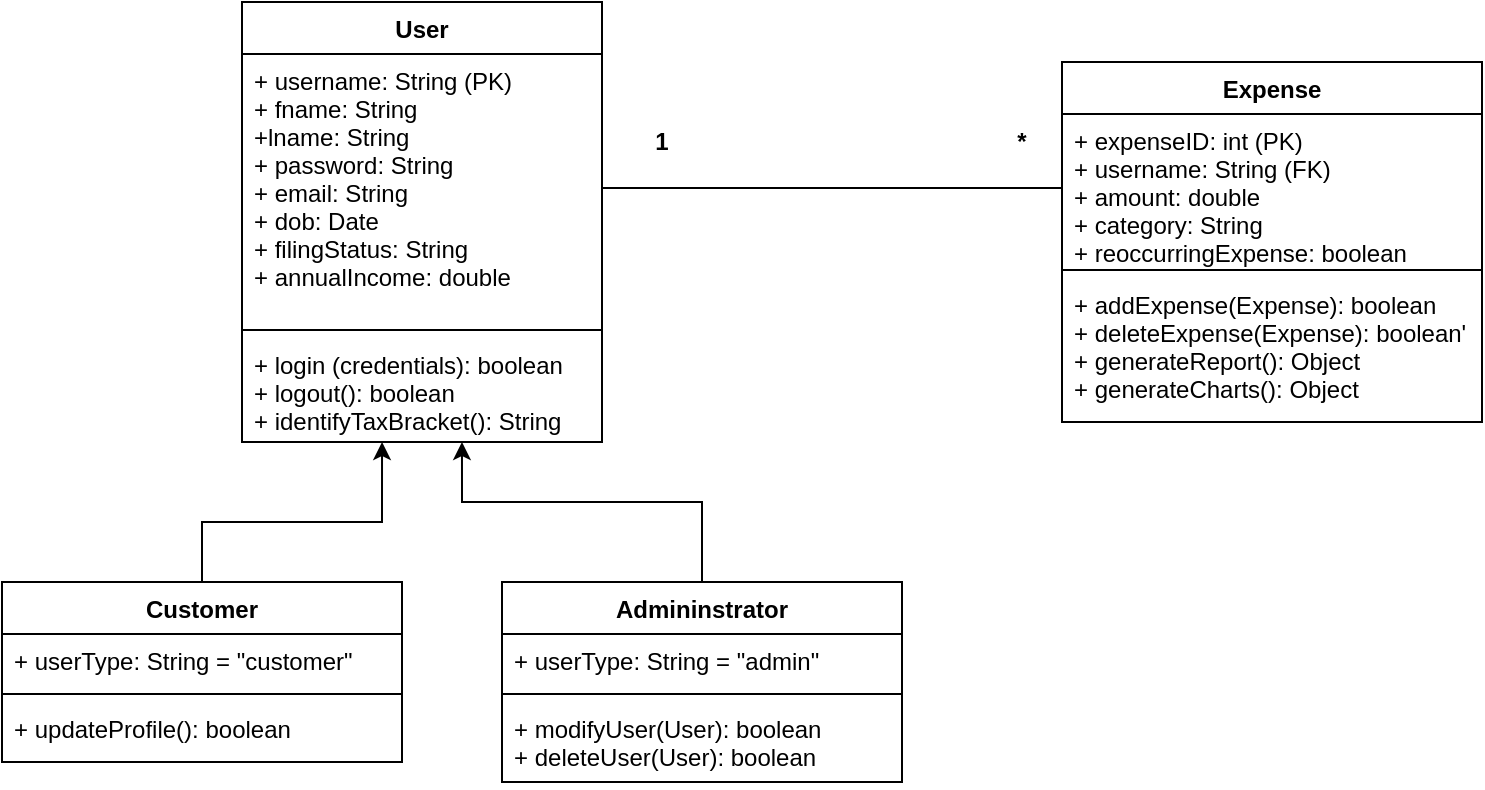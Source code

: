 <mxfile version="14.4.5" type="github">
  <diagram name="Page-1" id="efa7a0a1-bf9b-a30e-e6df-94a7791c09e9">
    <mxGraphModel dx="1422" dy="762" grid="1" gridSize="10" guides="1" tooltips="1" connect="1" arrows="1" fold="1" page="1" pageScale="1" pageWidth="826" pageHeight="1169" background="#ffffff" math="0" shadow="0">
      <root>
        <mxCell id="0" />
        <mxCell id="1" parent="0" />
        <mxCell id="gfM7-F49lEuLRjhy5ONM-114" value="User" style="swimlane;fontStyle=1;align=center;verticalAlign=top;childLayout=stackLayout;horizontal=1;startSize=26;horizontalStack=0;resizeParent=1;resizeParentMax=0;resizeLast=0;collapsible=1;marginBottom=0;" vertex="1" parent="1">
          <mxGeometry x="170" y="70" width="180" height="220" as="geometry" />
        </mxCell>
        <mxCell id="gfM7-F49lEuLRjhy5ONM-115" value="+ username: String (PK)&#xa;+ fname: String&#xa;+lname: String&#xa;+ password: String&#xa;+ email: String &#xa;+ dob: Date&#xa;+ filingStatus: String&#xa;+ annualIncome: double&#xa;" style="text;strokeColor=none;fillColor=none;align=left;verticalAlign=top;spacingLeft=4;spacingRight=4;overflow=hidden;rotatable=0;points=[[0,0.5],[1,0.5]];portConstraint=eastwest;" vertex="1" parent="gfM7-F49lEuLRjhy5ONM-114">
          <mxGeometry y="26" width="180" height="134" as="geometry" />
        </mxCell>
        <mxCell id="gfM7-F49lEuLRjhy5ONM-116" value="" style="line;strokeWidth=1;fillColor=none;align=left;verticalAlign=middle;spacingTop=-1;spacingLeft=3;spacingRight=3;rotatable=0;labelPosition=right;points=[];portConstraint=eastwest;" vertex="1" parent="gfM7-F49lEuLRjhy5ONM-114">
          <mxGeometry y="160" width="180" height="8" as="geometry" />
        </mxCell>
        <mxCell id="gfM7-F49lEuLRjhy5ONM-117" value="+ login (credentials): boolean&#xa;+ logout(): boolean&#xa;+ identifyTaxBracket(): String" style="text;strokeColor=none;fillColor=none;align=left;verticalAlign=top;spacingLeft=4;spacingRight=4;overflow=hidden;rotatable=0;points=[[0,0.5],[1,0.5]];portConstraint=eastwest;" vertex="1" parent="gfM7-F49lEuLRjhy5ONM-114">
          <mxGeometry y="168" width="180" height="52" as="geometry" />
        </mxCell>
        <mxCell id="gfM7-F49lEuLRjhy5ONM-143" style="edgeStyle=orthogonalEdgeStyle;rounded=0;orthogonalLoop=1;jettySize=auto;html=1;entryX=0.611;entryY=1;entryDx=0;entryDy=0;entryPerimeter=0;" edge="1" parent="1" source="gfM7-F49lEuLRjhy5ONM-139" target="gfM7-F49lEuLRjhy5ONM-117">
          <mxGeometry relative="1" as="geometry">
            <mxPoint x="280" y="300" as="targetPoint" />
            <Array as="points">
              <mxPoint x="400" y="320" />
              <mxPoint x="280" y="320" />
            </Array>
          </mxGeometry>
        </mxCell>
        <mxCell id="gfM7-F49lEuLRjhy5ONM-139" value="Admininstrator" style="swimlane;fontStyle=1;align=center;verticalAlign=top;childLayout=stackLayout;horizontal=1;startSize=26;horizontalStack=0;resizeParent=1;resizeParentMax=0;resizeLast=0;collapsible=1;marginBottom=0;" vertex="1" parent="1">
          <mxGeometry x="300" y="360" width="200" height="100" as="geometry" />
        </mxCell>
        <mxCell id="gfM7-F49lEuLRjhy5ONM-140" value="+ userType: String = &quot;admin&quot;" style="text;strokeColor=none;fillColor=none;align=left;verticalAlign=top;spacingLeft=4;spacingRight=4;overflow=hidden;rotatable=0;points=[[0,0.5],[1,0.5]];portConstraint=eastwest;" vertex="1" parent="gfM7-F49lEuLRjhy5ONM-139">
          <mxGeometry y="26" width="200" height="26" as="geometry" />
        </mxCell>
        <mxCell id="gfM7-F49lEuLRjhy5ONM-141" value="" style="line;strokeWidth=1;fillColor=none;align=left;verticalAlign=middle;spacingTop=-1;spacingLeft=3;spacingRight=3;rotatable=0;labelPosition=right;points=[];portConstraint=eastwest;" vertex="1" parent="gfM7-F49lEuLRjhy5ONM-139">
          <mxGeometry y="52" width="200" height="8" as="geometry" />
        </mxCell>
        <mxCell id="gfM7-F49lEuLRjhy5ONM-142" value="+ modifyUser(User): boolean&#xa;+ deleteUser(User): boolean" style="text;strokeColor=none;fillColor=none;align=left;verticalAlign=top;spacingLeft=4;spacingRight=4;overflow=hidden;rotatable=0;points=[[0,0.5],[1,0.5]];portConstraint=eastwest;" vertex="1" parent="gfM7-F49lEuLRjhy5ONM-139">
          <mxGeometry y="60" width="200" height="40" as="geometry" />
        </mxCell>
        <mxCell id="gfM7-F49lEuLRjhy5ONM-144" value="Expense&#xa;" style="swimlane;fontStyle=1;align=center;verticalAlign=top;childLayout=stackLayout;horizontal=1;startSize=26;horizontalStack=0;resizeParent=1;resizeParentMax=0;resizeLast=0;collapsible=1;marginBottom=0;" vertex="1" parent="1">
          <mxGeometry x="580" y="100" width="210" height="180" as="geometry" />
        </mxCell>
        <mxCell id="gfM7-F49lEuLRjhy5ONM-145" value="+ expenseID: int (PK)&#xa;+ username: String (FK)&#xa;+ amount: double&#xa;+ category: String&#xa;+ reoccurringExpense: boolean&#xa;" style="text;strokeColor=none;fillColor=none;align=left;verticalAlign=top;spacingLeft=4;spacingRight=4;overflow=hidden;rotatable=0;points=[[0,0.5],[1,0.5]];portConstraint=eastwest;" vertex="1" parent="gfM7-F49lEuLRjhy5ONM-144">
          <mxGeometry y="26" width="210" height="74" as="geometry" />
        </mxCell>
        <mxCell id="gfM7-F49lEuLRjhy5ONM-146" value="" style="line;strokeWidth=1;fillColor=none;align=left;verticalAlign=middle;spacingTop=-1;spacingLeft=3;spacingRight=3;rotatable=0;labelPosition=right;points=[];portConstraint=eastwest;" vertex="1" parent="gfM7-F49lEuLRjhy5ONM-144">
          <mxGeometry y="100" width="210" height="8" as="geometry" />
        </mxCell>
        <mxCell id="gfM7-F49lEuLRjhy5ONM-147" value="+ addExpense(Expense): boolean&#xa;+ deleteExpense(Expense): boolean&#39;&#xa;+ generateReport(): Object&#xa;+ generateCharts(): Object" style="text;strokeColor=none;fillColor=none;align=left;verticalAlign=top;spacingLeft=4;spacingRight=4;overflow=hidden;rotatable=0;points=[[0,0.5],[1,0.5]];portConstraint=eastwest;" vertex="1" parent="gfM7-F49lEuLRjhy5ONM-144">
          <mxGeometry y="108" width="210" height="72" as="geometry" />
        </mxCell>
        <mxCell id="gfM7-F49lEuLRjhy5ONM-152" style="edgeStyle=orthogonalEdgeStyle;rounded=0;orthogonalLoop=1;jettySize=auto;html=1;entryX=0.389;entryY=1;entryDx=0;entryDy=0;entryPerimeter=0;" edge="1" parent="1" source="gfM7-F49lEuLRjhy5ONM-148" target="gfM7-F49lEuLRjhy5ONM-117">
          <mxGeometry relative="1" as="geometry">
            <mxPoint x="240" y="300" as="targetPoint" />
            <Array as="points">
              <mxPoint x="150" y="330" />
              <mxPoint x="240" y="330" />
            </Array>
          </mxGeometry>
        </mxCell>
        <mxCell id="gfM7-F49lEuLRjhy5ONM-148" value="Customer" style="swimlane;fontStyle=1;align=center;verticalAlign=top;childLayout=stackLayout;horizontal=1;startSize=26;horizontalStack=0;resizeParent=1;resizeParentMax=0;resizeLast=0;collapsible=1;marginBottom=0;" vertex="1" parent="1">
          <mxGeometry x="50" y="360" width="200" height="90" as="geometry" />
        </mxCell>
        <mxCell id="gfM7-F49lEuLRjhy5ONM-149" value="+ userType: String = &quot;customer&quot;" style="text;strokeColor=none;fillColor=none;align=left;verticalAlign=top;spacingLeft=4;spacingRight=4;overflow=hidden;rotatable=0;points=[[0,0.5],[1,0.5]];portConstraint=eastwest;" vertex="1" parent="gfM7-F49lEuLRjhy5ONM-148">
          <mxGeometry y="26" width="200" height="26" as="geometry" />
        </mxCell>
        <mxCell id="gfM7-F49lEuLRjhy5ONM-150" value="" style="line;strokeWidth=1;fillColor=none;align=left;verticalAlign=middle;spacingTop=-1;spacingLeft=3;spacingRight=3;rotatable=0;labelPosition=right;points=[];portConstraint=eastwest;" vertex="1" parent="gfM7-F49lEuLRjhy5ONM-148">
          <mxGeometry y="52" width="200" height="8" as="geometry" />
        </mxCell>
        <mxCell id="gfM7-F49lEuLRjhy5ONM-151" value="+ updateProfile(): boolean" style="text;strokeColor=none;fillColor=none;align=left;verticalAlign=top;spacingLeft=4;spacingRight=4;overflow=hidden;rotatable=0;points=[[0,0.5],[1,0.5]];portConstraint=eastwest;" vertex="1" parent="gfM7-F49lEuLRjhy5ONM-148">
          <mxGeometry y="60" width="200" height="30" as="geometry" />
        </mxCell>
        <mxCell id="gfM7-F49lEuLRjhy5ONM-153" style="edgeStyle=orthogonalEdgeStyle;rounded=0;orthogonalLoop=1;jettySize=auto;html=1;endArrow=none;endFill=0;" edge="1" parent="1" source="gfM7-F49lEuLRjhy5ONM-115" target="gfM7-F49lEuLRjhy5ONM-145">
          <mxGeometry relative="1" as="geometry">
            <mxPoint x="570" y="163" as="targetPoint" />
          </mxGeometry>
        </mxCell>
        <mxCell id="gfM7-F49lEuLRjhy5ONM-154" value="&lt;b&gt;1&lt;/b&gt;" style="text;html=1;strokeColor=none;fillColor=none;align=center;verticalAlign=middle;whiteSpace=wrap;rounded=0;" vertex="1" parent="1">
          <mxGeometry x="360" y="130" width="40" height="20" as="geometry" />
        </mxCell>
        <mxCell id="gfM7-F49lEuLRjhy5ONM-155" value="&lt;b&gt;*&lt;/b&gt;" style="text;html=1;strokeColor=none;fillColor=none;align=center;verticalAlign=middle;whiteSpace=wrap;rounded=0;" vertex="1" parent="1">
          <mxGeometry x="540" y="130" width="40" height="20" as="geometry" />
        </mxCell>
      </root>
    </mxGraphModel>
  </diagram>
</mxfile>
